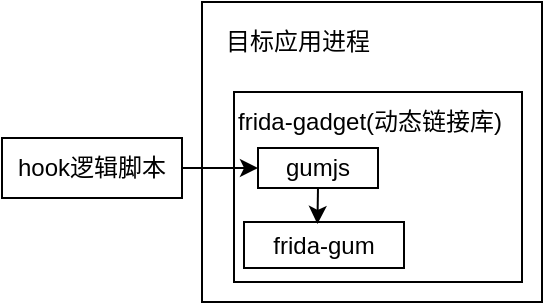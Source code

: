<mxfile version="10.7.5" type="device"><diagram id="sfYe5PMpZEf7nyAgA6a1" name="Page-1"><mxGraphModel dx="1790" dy="1403" grid="1" gridSize="10" guides="1" tooltips="1" connect="1" arrows="1" fold="1" page="1" pageScale="1" pageWidth="850" pageHeight="1100" math="0" shadow="0"><root><mxCell id="0"/><mxCell id="1" parent="0"/><mxCell id="V4YtzrhoRY0LVEKQqGRT-3" value="" style="rounded=0;whiteSpace=wrap;html=1;" vertex="1" parent="1"><mxGeometry x="336" y="280" width="170" height="150" as="geometry"/></mxCell><mxCell id="V4YtzrhoRY0LVEKQqGRT-6" value="目标应用进程" style="text;html=1;resizable=0;points=[];autosize=1;align=left;verticalAlign=top;spacingTop=-4;" vertex="1" parent="1"><mxGeometry x="346" y="290" width="90" height="20" as="geometry"/></mxCell><mxCell id="V4YtzrhoRY0LVEKQqGRT-7" value="hook逻辑脚本" style="rounded=0;whiteSpace=wrap;html=1;" vertex="1" parent="1"><mxGeometry x="236" y="348" width="90" height="30" as="geometry"/></mxCell><mxCell id="V4YtzrhoRY0LVEKQqGRT-9" value="" style="rounded=0;whiteSpace=wrap;html=1;" vertex="1" parent="1"><mxGeometry x="352" y="325" width="144" height="95" as="geometry"/></mxCell><mxCell id="V4YtzrhoRY0LVEKQqGRT-10" value="frida-gadget(动态链接库)" style="text;html=1;resizable=0;points=[];autosize=1;align=left;verticalAlign=top;spacingTop=-4;" vertex="1" parent="1"><mxGeometry x="352" y="330" width="150" height="20" as="geometry"/></mxCell><mxCell id="V4YtzrhoRY0LVEKQqGRT-11" value="gumjs" style="rounded=0;whiteSpace=wrap;html=1;" vertex="1" parent="1"><mxGeometry x="364" y="353" width="60" height="20" as="geometry"/></mxCell><mxCell id="V4YtzrhoRY0LVEKQqGRT-13" value="frida-gum" style="rounded=0;whiteSpace=wrap;html=1;" vertex="1" parent="1"><mxGeometry x="357" y="390" width="80" height="23" as="geometry"/></mxCell><mxCell id="V4YtzrhoRY0LVEKQqGRT-14" value="" style="endArrow=classic;html=1;exitX=0.5;exitY=1;exitDx=0;exitDy=0;entryX=0.459;entryY=0.043;entryDx=0;entryDy=0;entryPerimeter=0;" edge="1" parent="1" source="V4YtzrhoRY0LVEKQqGRT-11" target="V4YtzrhoRY0LVEKQqGRT-13"><mxGeometry width="50" height="50" relative="1" as="geometry"><mxPoint x="236" y="500" as="sourcePoint"/><mxPoint x="286" y="450" as="targetPoint"/></mxGeometry></mxCell><mxCell id="V4YtzrhoRY0LVEKQqGRT-15" value="" style="endArrow=classic;html=1;exitX=1;exitY=0.5;exitDx=0;exitDy=0;entryX=0;entryY=0.5;entryDx=0;entryDy=0;" edge="1" parent="1" source="V4YtzrhoRY0LVEKQqGRT-7" target="V4YtzrhoRY0LVEKQqGRT-11"><mxGeometry width="50" height="50" relative="1" as="geometry"><mxPoint x="236" y="500" as="sourcePoint"/><mxPoint x="286" y="450" as="targetPoint"/></mxGeometry></mxCell></root></mxGraphModel></diagram></mxfile>